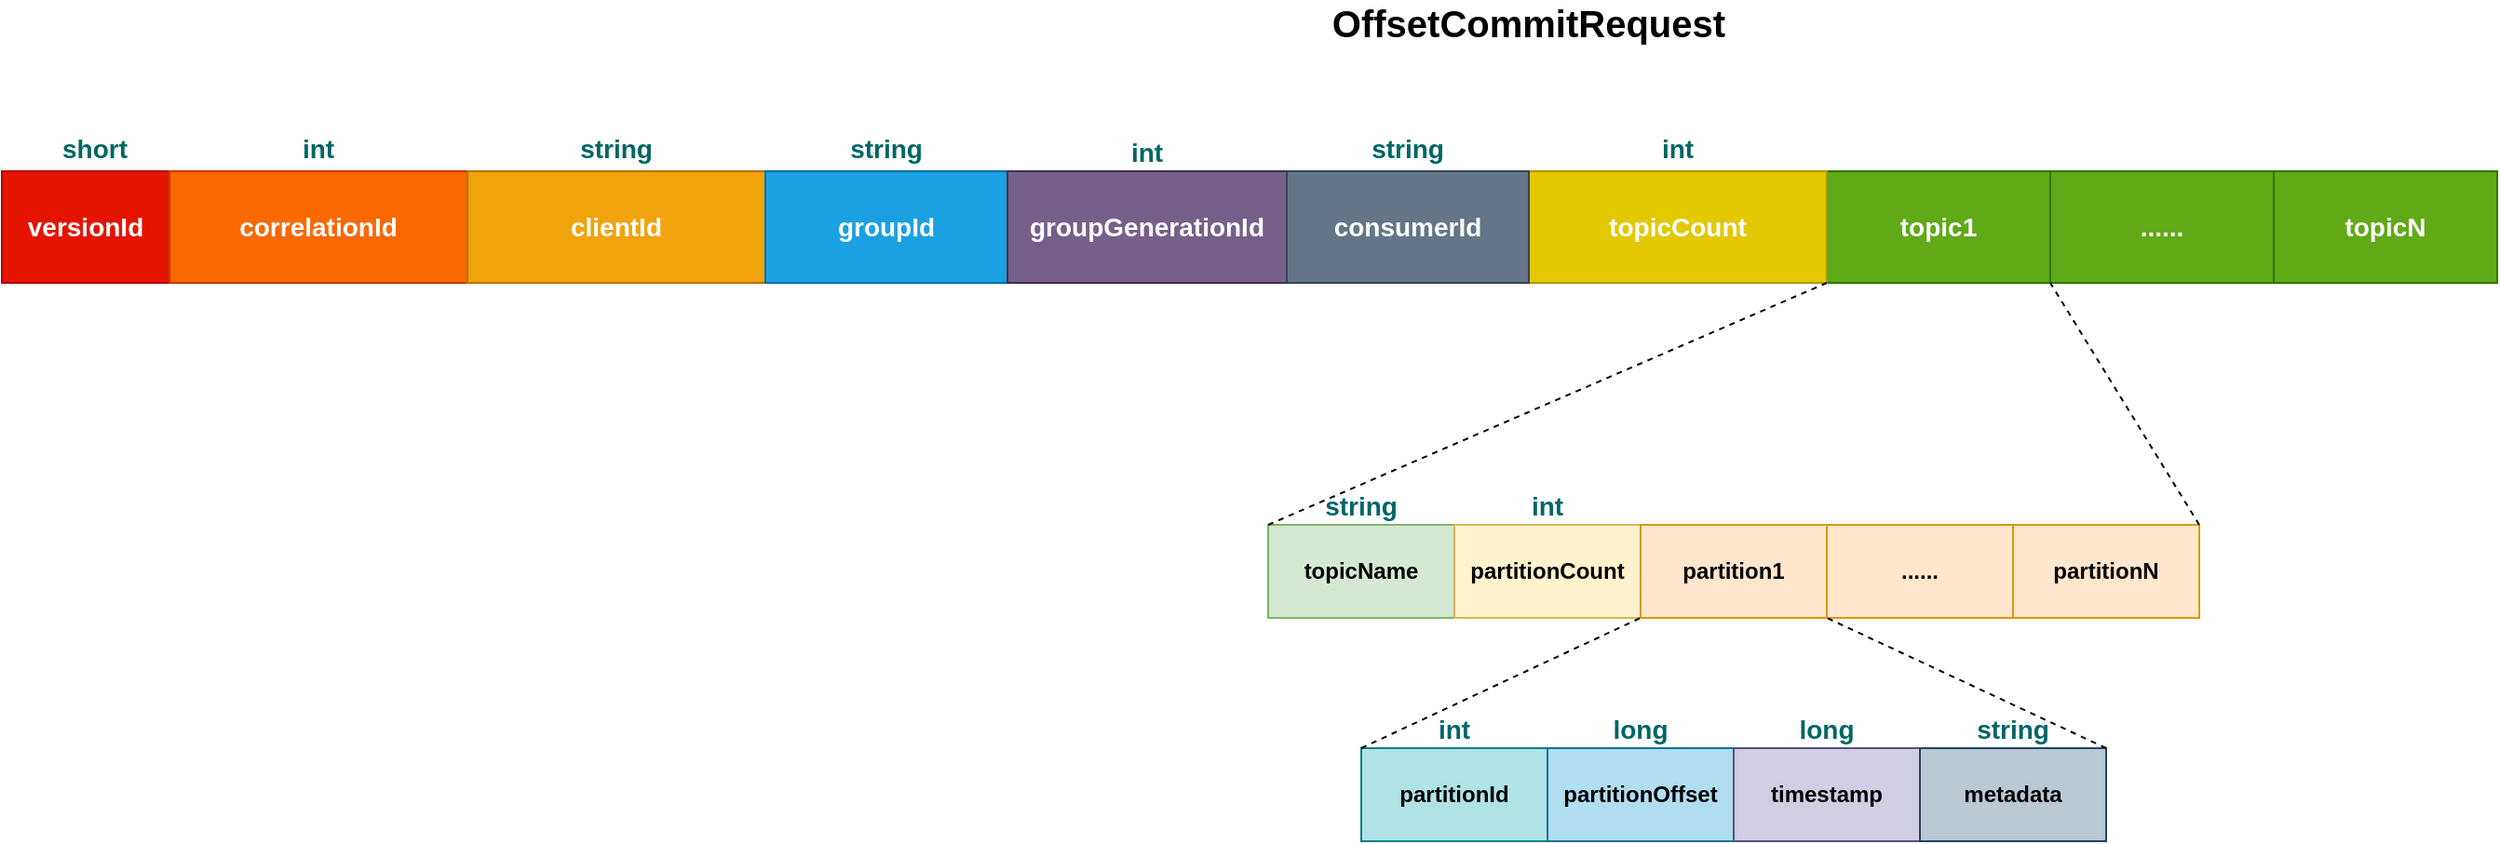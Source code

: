 <mxfile version="13.10.0" type="embed">
    <diagram id="pCN76JeKTN9yhabFUj8s" name="Page-1">
        <mxGraphModel dx="1903" dy="595" grid="1" gridSize="10" guides="1" tooltips="1" connect="1" arrows="1" fold="1" page="1" pageScale="1" pageWidth="850" pageHeight="1100" math="0" shadow="0">
            <root>
                <mxCell id="0"/>
                <mxCell id="1" parent="0"/>
                <mxCell id="2" value="versionId" style="rounded=0;whiteSpace=wrap;html=1;fontSize=14;fillColor=#e51400;strokeColor=#B20000;fontColor=#ffffff;fontStyle=1" parent="1" vertex="1">
                    <mxGeometry x="-50" y="450" width="90" height="60" as="geometry"/>
                </mxCell>
                <mxCell id="3" value="correlationId" style="rounded=0;whiteSpace=wrap;html=1;fontSize=14;fillColor=#fa6800;strokeColor=#C73500;fontColor=#ffffff;fontStyle=1" parent="1" vertex="1">
                    <mxGeometry x="40" y="450" width="160" height="60" as="geometry"/>
                </mxCell>
                <mxCell id="4" value="clientId" style="rounded=0;whiteSpace=wrap;html=1;fontSize=14;fillColor=#f0a30a;strokeColor=#BD7000;fontColor=#ffffff;fontStyle=1" parent="1" vertex="1">
                    <mxGeometry x="200" y="450" width="160" height="60" as="geometry"/>
                </mxCell>
                <mxCell id="6" value="topic1" style="rounded=0;whiteSpace=wrap;html=1;fontSize=14;fillColor=#60a917;strokeColor=#2D7600;fontColor=#ffffff;fontStyle=1" parent="1" vertex="1">
                    <mxGeometry x="930" y="450" width="120" height="60" as="geometry"/>
                </mxCell>
                <mxCell id="8" value="......" style="rounded=0;whiteSpace=wrap;html=1;fontSize=14;fillColor=#60a917;strokeColor=#2D7600;fontColor=#ffffff;fontStyle=1" parent="1" vertex="1">
                    <mxGeometry x="1050" y="450" width="120" height="60" as="geometry"/>
                </mxCell>
                <mxCell id="9" value="topicN" style="rounded=0;whiteSpace=wrap;html=1;fontSize=14;fillColor=#60a917;strokeColor=#2D7600;fontColor=#ffffff;fontStyle=1" parent="1" vertex="1">
                    <mxGeometry x="1170" y="450" width="120" height="60" as="geometry"/>
                </mxCell>
                <mxCell id="10" value="short" style="text;html=1;strokeColor=none;fillColor=none;align=center;verticalAlign=middle;whiteSpace=wrap;rounded=0;fontSize=14;fontStyle=1;fontColor=#006666;" parent="1" vertex="1">
                    <mxGeometry x="-20" y="428" width="40" height="20" as="geometry"/>
                </mxCell>
                <mxCell id="11" value="int" style="text;html=1;strokeColor=none;fillColor=none;align=center;verticalAlign=middle;whiteSpace=wrap;rounded=0;fontSize=14;fontStyle=1;fontColor=#006666;" parent="1" vertex="1">
                    <mxGeometry x="100" y="428" width="40" height="20" as="geometry"/>
                </mxCell>
                <mxCell id="13" value="string" style="text;html=1;strokeColor=none;fillColor=none;align=center;verticalAlign=middle;whiteSpace=wrap;rounded=0;fontSize=14;fontStyle=1;fontColor=#006666;" parent="1" vertex="1">
                    <mxGeometry x="260" y="428" width="40" height="20" as="geometry"/>
                </mxCell>
                <mxCell id="20" value="groupId" style="rounded=0;whiteSpace=wrap;html=1;fontSize=14;fillColor=#1ba1e2;strokeColor=#006EAF;fontColor=#ffffff;fontStyle=1" parent="1" vertex="1">
                    <mxGeometry x="360" y="450" width="130" height="60" as="geometry"/>
                </mxCell>
                <mxCell id="21" value="string" style="text;html=1;strokeColor=none;fillColor=none;align=center;verticalAlign=middle;whiteSpace=wrap;rounded=0;fontSize=14;fontStyle=1;fontColor=#006666;" parent="1" vertex="1">
                    <mxGeometry x="405" y="428" width="40" height="20" as="geometry"/>
                </mxCell>
                <mxCell id="26" value="topicCount" style="rounded=0;whiteSpace=wrap;html=1;fontSize=14;fillColor=#e3c800;strokeColor=#B09500;fontColor=#ffffff;fontStyle=1" parent="1" vertex="1">
                    <mxGeometry x="770" y="450" width="160" height="60" as="geometry"/>
                </mxCell>
                <mxCell id="27" value="int" style="text;html=1;strokeColor=none;fillColor=none;align=center;verticalAlign=middle;whiteSpace=wrap;rounded=0;fontSize=14;fontStyle=1;fontColor=#006666;" parent="1" vertex="1">
                    <mxGeometry x="830" y="428" width="40" height="20" as="geometry"/>
                </mxCell>
                <mxCell id="28" value="topicName" style="rounded=0;whiteSpace=wrap;html=1;fillColor=#d5e8d4;strokeColor=#82b366;fontStyle=1" parent="1" vertex="1">
                    <mxGeometry x="630" y="640" width="100" height="50" as="geometry"/>
                </mxCell>
                <mxCell id="29" value="partitionCount" style="rounded=0;whiteSpace=wrap;html=1;fillColor=#fff2cc;strokeColor=#d6b656;fontStyle=1" parent="1" vertex="1">
                    <mxGeometry x="730" y="640" width="100" height="50" as="geometry"/>
                </mxCell>
                <mxCell id="30" value="partition1" style="rounded=0;whiteSpace=wrap;html=1;fillColor=#ffe6cc;strokeColor=#d79b00;fontStyle=1" parent="1" vertex="1">
                    <mxGeometry x="830" y="640" width="100" height="50" as="geometry"/>
                </mxCell>
                <mxCell id="31" value="partitionN" style="rounded=0;whiteSpace=wrap;html=1;fillColor=#ffe6cc;strokeColor=#d79b00;fontStyle=1" parent="1" vertex="1">
                    <mxGeometry x="1030" y="640" width="100" height="50" as="geometry"/>
                </mxCell>
                <mxCell id="32" value="......" style="rounded=0;whiteSpace=wrap;html=1;fillColor=#ffe6cc;strokeColor=#d79b00;fontStyle=1" parent="1" vertex="1">
                    <mxGeometry x="930" y="640" width="100" height="50" as="geometry"/>
                </mxCell>
                <mxCell id="36" value="" style="endArrow=none;dashed=1;html=1;exitX=0;exitY=0;exitDx=0;exitDy=0;entryX=1;entryY=1;entryDx=0;entryDy=0;" parent="1" source="28" target="26" edge="1">
                    <mxGeometry width="50" height="50" relative="1" as="geometry">
                        <mxPoint x="630" y="520" as="sourcePoint"/>
                        <mxPoint x="680" y="470" as="targetPoint"/>
                    </mxGeometry>
                </mxCell>
                <mxCell id="37" value="" style="endArrow=none;dashed=1;html=1;exitX=1;exitY=0;exitDx=0;exitDy=0;entryX=0;entryY=1;entryDx=0;entryDy=0;" parent="1" source="31" target="8" edge="1">
                    <mxGeometry width="50" height="50" relative="1" as="geometry">
                        <mxPoint x="630" y="520" as="sourcePoint"/>
                        <mxPoint x="680" y="470" as="targetPoint"/>
                    </mxGeometry>
                </mxCell>
                <mxCell id="40" value="string" style="text;html=1;strokeColor=none;fillColor=none;align=center;verticalAlign=middle;whiteSpace=wrap;rounded=0;fontSize=14;fontStyle=1;fontColor=#006666;" parent="1" vertex="1">
                    <mxGeometry x="660" y="620" width="40" height="20" as="geometry"/>
                </mxCell>
                <mxCell id="41" value="int" style="text;html=1;strokeColor=none;fillColor=none;align=center;verticalAlign=middle;whiteSpace=wrap;rounded=0;fontSize=14;fontStyle=1;fontColor=#006666;" parent="1" vertex="1">
                    <mxGeometry x="760" y="620" width="40" height="20" as="geometry"/>
                </mxCell>
                <mxCell id="46" value="OffsetCommitRequest" style="text;html=1;strokeColor=none;fillColor=none;align=center;verticalAlign=middle;whiteSpace=wrap;rounded=0;fontSize=20;fontStyle=1" parent="1" vertex="1">
                    <mxGeometry x="630" y="360" width="280" height="20" as="geometry"/>
                </mxCell>
                <mxCell id="49" value="groupGenerationId" style="rounded=0;whiteSpace=wrap;html=1;fontSize=14;fillColor=#76608a;strokeColor=#432D57;fontColor=#ffffff;fontStyle=1" vertex="1" parent="1">
                    <mxGeometry x="490" y="450" width="150" height="60" as="geometry"/>
                </mxCell>
                <mxCell id="50" value="int" style="text;html=1;strokeColor=none;fillColor=none;align=center;verticalAlign=middle;whiteSpace=wrap;rounded=0;fontSize=14;fontStyle=1;fontColor=#006666;" vertex="1" parent="1">
                    <mxGeometry x="545" y="430" width="40" height="20" as="geometry"/>
                </mxCell>
                <mxCell id="51" value="consumerId" style="rounded=0;whiteSpace=wrap;html=1;fontSize=14;fillColor=#647687;strokeColor=#314354;fontColor=#ffffff;fontStyle=1" vertex="1" parent="1">
                    <mxGeometry x="640" y="450" width="130" height="60" as="geometry"/>
                </mxCell>
                <mxCell id="52" value="string" style="text;html=1;strokeColor=none;fillColor=none;align=center;verticalAlign=middle;whiteSpace=wrap;rounded=0;fontSize=14;fontStyle=1;fontColor=#006666;" vertex="1" parent="1">
                    <mxGeometry x="685" y="428" width="40" height="20" as="geometry"/>
                </mxCell>
                <mxCell id="53" value="partitionId" style="rounded=0;whiteSpace=wrap;html=1;fillColor=#b0e3e6;strokeColor=#0e8088;fontStyle=1" vertex="1" parent="1">
                    <mxGeometry x="680" y="760" width="100" height="50" as="geometry"/>
                </mxCell>
                <mxCell id="54" value="partitionOffset" style="rounded=0;whiteSpace=wrap;html=1;fillColor=#b1ddf0;strokeColor=#10739e;fontStyle=1" vertex="1" parent="1">
                    <mxGeometry x="780" y="760" width="100" height="50" as="geometry"/>
                </mxCell>
                <mxCell id="55" value="timestamp" style="rounded=0;whiteSpace=wrap;html=1;fillColor=#d0cee2;strokeColor=#56517e;fontStyle=1" vertex="1" parent="1">
                    <mxGeometry x="880" y="760" width="100" height="50" as="geometry"/>
                </mxCell>
                <mxCell id="56" value="metadata" style="rounded=0;whiteSpace=wrap;html=1;fillColor=#bac8d3;strokeColor=#23445d;fontStyle=1" vertex="1" parent="1">
                    <mxGeometry x="980" y="760" width="100" height="50" as="geometry"/>
                </mxCell>
                <mxCell id="57" value="" style="endArrow=none;dashed=1;html=1;exitX=0;exitY=0;exitDx=0;exitDy=0;entryX=0;entryY=1;entryDx=0;entryDy=0;" edge="1" parent="1" source="53" target="30">
                    <mxGeometry width="50" height="50" relative="1" as="geometry">
                        <mxPoint x="640" y="650" as="sourcePoint"/>
                        <mxPoint x="940" y="520" as="targetPoint"/>
                    </mxGeometry>
                </mxCell>
                <mxCell id="58" value="" style="endArrow=none;dashed=1;html=1;exitX=1;exitY=0;exitDx=0;exitDy=0;entryX=0;entryY=1;entryDx=0;entryDy=0;" edge="1" parent="1" source="56" target="32">
                    <mxGeometry width="50" height="50" relative="1" as="geometry">
                        <mxPoint x="650" y="660" as="sourcePoint"/>
                        <mxPoint x="950" y="530" as="targetPoint"/>
                    </mxGeometry>
                </mxCell>
                <mxCell id="59" value="int" style="text;html=1;strokeColor=none;fillColor=none;align=center;verticalAlign=middle;whiteSpace=wrap;rounded=0;fontSize=14;fontStyle=1;fontColor=#006666;" vertex="1" parent="1">
                    <mxGeometry x="710" y="740" width="40" height="20" as="geometry"/>
                </mxCell>
                <mxCell id="60" value="long" style="text;html=1;strokeColor=none;fillColor=none;align=center;verticalAlign=middle;whiteSpace=wrap;rounded=0;fontSize=14;fontStyle=1;fontColor=#006666;" vertex="1" parent="1">
                    <mxGeometry x="810" y="740" width="40" height="20" as="geometry"/>
                </mxCell>
                <mxCell id="62" value="long" style="text;html=1;strokeColor=none;fillColor=none;align=center;verticalAlign=middle;whiteSpace=wrap;rounded=0;fontSize=14;fontStyle=1;fontColor=#006666;" vertex="1" parent="1">
                    <mxGeometry x="910" y="740" width="40" height="20" as="geometry"/>
                </mxCell>
                <mxCell id="63" value="string" style="text;html=1;strokeColor=none;fillColor=none;align=center;verticalAlign=middle;whiteSpace=wrap;rounded=0;fontSize=14;fontStyle=1;fontColor=#006666;" vertex="1" parent="1">
                    <mxGeometry x="1010" y="740" width="40" height="20" as="geometry"/>
                </mxCell>
            </root>
        </mxGraphModel>
    </diagram>
</mxfile>